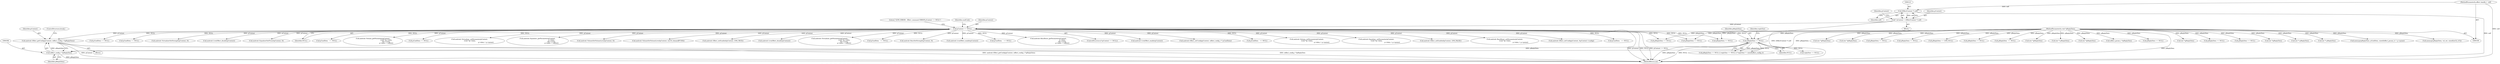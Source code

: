 digraph "0_Android_aeea52da00d210587fb3ed895de3d5f2e0264c88_4@pointer" {
"1000303" [label="(Call,android::Effect_getConfig(pContext, (effect_config_t *)pReplyData))"];
"1000153" [label="(Call,pContext == NULL)"];
"1000118" [label="(Call,* pContext = (EffectContext *) self)"];
"1000120" [label="(Call,(EffectContext *) self)"];
"1000110" [label="(MethodParameterIn,effect_handle_t  self)"];
"1000305" [label="(Call,(effect_config_t *)pReplyData)"];
"1000285" [label="(Call,pReplyData == NULL)"];
"1000115" [label="(MethodParameterIn,void *pReplyData)"];
"1000285" [label="(Call,pReplyData == NULL)"];
"1000327" [label="(Call,pCmdData == NULL)"];
"1001108" [label="(Call,pCmdData == NULL)"];
"1000307" [label="(Identifier,pReplyData)"];
"1000870" [label="(Call,(int *)pReplyData)"];
"1000287" [label="(Identifier,NULL)"];
"1000771" [label="(Call,pReplyData == NULL)"];
"1000345" [label="(Call,pReplyData == NULL)"];
"1000797" [label="(Call,(int *)pReplyData)"];
"1000122" [label="(Identifier,self)"];
"1000191" [label="(Call,(int *) pReplyData)"];
"1000273" [label="(Call,(int *) pReplyData)"];
"1000367" [label="(Call,memcpy(pReplyData, pCmdData, sizeof(effect_param_t) + p->psize))"];
"1001193" [label="(Call,memcpy(pReplyData, vol_ret, sizeof(int32_t)*2))"];
"1000212" [label="(Call,android::VirtualizerSetStrength(pContext, 0))"];
"1001036" [label="(Call,android::LvmEffect_disable(pContext))"];
"1000222" [label="(Call,android::EqualizerSetPreset(pContext, 0))"];
"1000303" [label="(Call,android::Effect_getConfig(pContext, (effect_config_t *)pReplyData))"];
"1000155" [label="(Identifier,NULL)"];
"1000604" [label="(Call,pCmdData   == NULL)"];
"1000284" [label="(Call,pReplyData == NULL || replySize == NULL || *replySize != sizeof(effect_config_t))"];
"1000840" [label="(Call,(int *)pReplyData)"];
"1000485" [label="(Call,android::Volume_getParameter(pContext,\n                                                          (void *)p->data,\n                                                          &p->vsize,\n                                                          p->data + voffset))"];
"1000695" [label="(Call,pCmdData == NULL)"];
"1000110" [label="(MethodParameterIn,effect_handle_t  self)"];
"1000286" [label="(Identifier,pReplyData)"];
"1000305" [label="(Call,(effect_config_t *)pReplyData)"];
"1000120" [label="(Call,(EffectContext *) self)"];
"1000733" [label="(Call,(int *)pReplyData)"];
"1000164" [label="(Block,)"];
"1000119" [label="(Identifier,pContext)"];
"1000118" [label="(Call,* pContext = (EffectContext *) self)"];
"1000672" [label="(Call,android::Virtualizer_setParameter(pContext,\n (void *)p->data,\n                                                                       p->data + p->psize))"];
"1000820" [label="(Call,pReplyData == NULL)"];
"1000290" [label="(Identifier,replySize)"];
"1000308" [label="(ControlStructure,break;)"];
"1000289" [label="(Call,replySize == NULL)"];
"1000460" [label="(Call,android::Equalizer_getParameter(pContext,\n                                                             p->data,\n                                                             &p->vsize,\n                                                             p->data + voffset))"];
"1000237" [label="(Call,android::VolumeSetVolumeLevel(pContext, 0))"];
"1000153" [label="(Call,pContext == NULL)"];
"1001200" [label="(Call,android::VolumeSetVolumeLevel(pContext, (int16_t)(maxdB*100)))"];
"1000707" [label="(Call,pReplyData == NULL)"];
"1000539" [label="(Call,pReplyData == NULL)"];
"1001101" [label="(Call,pReplyData == LVM_NULL)"];
"1000843" [label="(Call,android::Effect_setEnabled(pContext, LVM_TRUE))"];
"1000950" [label="(Call,android::LvmEffect_disable(pContext))"];
"1000127" [label="(Identifier,pContext)"];
"1000433" [label="(Call,android::Virtualizer_getParameter(pContext,\n                                                               (void *)p->data,\n                                                               &p->vsize,\n                                                               p->data + voffset))"];
"1000304" [label="(Identifier,pContext)"];
"1000168" [label="(Call,pReplyData == NULL)"];
"1000630" [label="(Call,pReplyData == NULL)"];
"1000163" [label="(Identifier,cmdCode)"];
"1000882" [label="(Call,pCmdData   == NULL)"];
"1000850" [label="(Call,pReplyData == NULL)"];
"1000202" [label="(Call,android::BassSetStrength(pContext, 0))"];
"1000982" [label="(Call,android::LvmEffect_enable(pContext))"];
"1000244" [label="(Call,pCmdData    == NULL)"];
"1000116" [label="(Block,)"];
"1000253" [label="(Call,pReplyData  == NULL)"];
"1000578" [label="(Call,(int *)pReplyData)"];
"1000154" [label="(Identifier,pContext)"];
"1001260" [label="(MethodReturn,int)"];
"1000115" [label="(MethodParameterIn,void *pReplyData)"];
"1000408" [label="(Call,android::BassBoost_getParameter(pContext,\n                                                             p->data,\n                                                             &p->vsize,\n                                                             p->data + voffset))"];
"1000152" [label="(ControlStructure,if (pContext == NULL))"];
"1001068" [label="(Call,android::LvmEffect_enable(pContext))"];
"1000276" [label="(Call,android::Effect_setConfig(pContext, (effect_config_t *) pCmdData))"];
"1000524" [label="(Call,pCmdData   == NULL)"];
"1000800" [label="(Call,android::Volume_setParameter(pContext,\n (void *)p->data,\n                                                                 p->data + p->psize))"];
"1000736" [label="(Call,android::Equalizer_setParameter(pContext,\n (void *)p->data,\n                                                                     p->data + p->psize))"];
"1000873" [label="(Call,android::Effect_setEnabled(pContext, LVM_FALSE))"];
"1000234" [label="(Call,(int *) pReplyData)"];
"1000669" [label="(Call,(int *)pReplyData)"];
"1000158" [label="(Literal,\"\tLVM_ERROR : Effect_command ERROR pContext == NULL\")"];
"1000581" [label="(Call,android::BassBoost_setParameter(pContext,\n (void *)p->data,\n                                                                    p->data + p->psize))"];
"1000378" [label="(Call,(effect_param_t *)pReplyData)"];
"1000310" [label="(Call,android::Effect_setConfig(pContext, &pContext->config))"];
"1001119" [label="(Call,pReplyData == NULL)"];
"1000759" [label="(Call,pCmdData   == NULL)"];
"1000303" -> "1000164"  [label="AST: "];
"1000303" -> "1000305"  [label="CFG: "];
"1000304" -> "1000303"  [label="AST: "];
"1000305" -> "1000303"  [label="AST: "];
"1000308" -> "1000303"  [label="CFG: "];
"1000303" -> "1001260"  [label="DDG: pContext"];
"1000303" -> "1001260"  [label="DDG: android::Effect_getConfig(pContext, (effect_config_t *)pReplyData)"];
"1000303" -> "1001260"  [label="DDG: (effect_config_t *)pReplyData"];
"1000153" -> "1000303"  [label="DDG: pContext"];
"1000305" -> "1000303"  [label="DDG: pReplyData"];
"1000153" -> "1000152"  [label="AST: "];
"1000153" -> "1000155"  [label="CFG: "];
"1000154" -> "1000153"  [label="AST: "];
"1000155" -> "1000153"  [label="AST: "];
"1000158" -> "1000153"  [label="CFG: "];
"1000163" -> "1000153"  [label="CFG: "];
"1000153" -> "1001260"  [label="DDG: NULL"];
"1000153" -> "1001260"  [label="DDG: pContext == NULL"];
"1000153" -> "1001260"  [label="DDG: pContext"];
"1000118" -> "1000153"  [label="DDG: pContext"];
"1000153" -> "1000168"  [label="DDG: NULL"];
"1000153" -> "1000202"  [label="DDG: pContext"];
"1000153" -> "1000212"  [label="DDG: pContext"];
"1000153" -> "1000222"  [label="DDG: pContext"];
"1000153" -> "1000237"  [label="DDG: pContext"];
"1000153" -> "1000244"  [label="DDG: NULL"];
"1000153" -> "1000276"  [label="DDG: pContext"];
"1000153" -> "1000285"  [label="DDG: NULL"];
"1000153" -> "1000310"  [label="DDG: pContext"];
"1000153" -> "1000327"  [label="DDG: NULL"];
"1000153" -> "1000408"  [label="DDG: pContext"];
"1000153" -> "1000433"  [label="DDG: pContext"];
"1000153" -> "1000460"  [label="DDG: pContext"];
"1000153" -> "1000485"  [label="DDG: pContext"];
"1000153" -> "1000524"  [label="DDG: NULL"];
"1000153" -> "1000581"  [label="DDG: pContext"];
"1000153" -> "1000604"  [label="DDG: NULL"];
"1000153" -> "1000672"  [label="DDG: pContext"];
"1000153" -> "1000695"  [label="DDG: NULL"];
"1000153" -> "1000736"  [label="DDG: pContext"];
"1000153" -> "1000759"  [label="DDG: NULL"];
"1000153" -> "1000800"  [label="DDG: pContext"];
"1000153" -> "1000820"  [label="DDG: NULL"];
"1000153" -> "1000843"  [label="DDG: pContext"];
"1000153" -> "1000850"  [label="DDG: NULL"];
"1000153" -> "1000873"  [label="DDG: pContext"];
"1000153" -> "1000882"  [label="DDG: NULL"];
"1000153" -> "1000950"  [label="DDG: pContext"];
"1000153" -> "1000982"  [label="DDG: pContext"];
"1000153" -> "1001036"  [label="DDG: pContext"];
"1000153" -> "1001068"  [label="DDG: pContext"];
"1000153" -> "1001108"  [label="DDG: NULL"];
"1000153" -> "1001200"  [label="DDG: pContext"];
"1000118" -> "1000116"  [label="AST: "];
"1000118" -> "1000120"  [label="CFG: "];
"1000119" -> "1000118"  [label="AST: "];
"1000120" -> "1000118"  [label="AST: "];
"1000127" -> "1000118"  [label="CFG: "];
"1000118" -> "1001260"  [label="DDG: (EffectContext *) self"];
"1000120" -> "1000118"  [label="DDG: self"];
"1000120" -> "1000122"  [label="CFG: "];
"1000121" -> "1000120"  [label="AST: "];
"1000122" -> "1000120"  [label="AST: "];
"1000120" -> "1001260"  [label="DDG: self"];
"1000110" -> "1000120"  [label="DDG: self"];
"1000110" -> "1000109"  [label="AST: "];
"1000110" -> "1001260"  [label="DDG: self"];
"1000305" -> "1000307"  [label="CFG: "];
"1000306" -> "1000305"  [label="AST: "];
"1000307" -> "1000305"  [label="AST: "];
"1000305" -> "1001260"  [label="DDG: pReplyData"];
"1000285" -> "1000305"  [label="DDG: pReplyData"];
"1000115" -> "1000305"  [label="DDG: pReplyData"];
"1000285" -> "1000284"  [label="AST: "];
"1000285" -> "1000287"  [label="CFG: "];
"1000286" -> "1000285"  [label="AST: "];
"1000287" -> "1000285"  [label="AST: "];
"1000290" -> "1000285"  [label="CFG: "];
"1000284" -> "1000285"  [label="CFG: "];
"1000285" -> "1001260"  [label="DDG: pReplyData"];
"1000285" -> "1001260"  [label="DDG: NULL"];
"1000285" -> "1000284"  [label="DDG: pReplyData"];
"1000285" -> "1000284"  [label="DDG: NULL"];
"1000115" -> "1000285"  [label="DDG: pReplyData"];
"1000285" -> "1000289"  [label="DDG: NULL"];
"1000115" -> "1000109"  [label="AST: "];
"1000115" -> "1001260"  [label="DDG: pReplyData"];
"1000115" -> "1000168"  [label="DDG: pReplyData"];
"1000115" -> "1000191"  [label="DDG: pReplyData"];
"1000115" -> "1000234"  [label="DDG: pReplyData"];
"1000115" -> "1000253"  [label="DDG: pReplyData"];
"1000115" -> "1000273"  [label="DDG: pReplyData"];
"1000115" -> "1000345"  [label="DDG: pReplyData"];
"1000115" -> "1000367"  [label="DDG: pReplyData"];
"1000115" -> "1000378"  [label="DDG: pReplyData"];
"1000115" -> "1000539"  [label="DDG: pReplyData"];
"1000115" -> "1000578"  [label="DDG: pReplyData"];
"1000115" -> "1000630"  [label="DDG: pReplyData"];
"1000115" -> "1000669"  [label="DDG: pReplyData"];
"1000115" -> "1000707"  [label="DDG: pReplyData"];
"1000115" -> "1000733"  [label="DDG: pReplyData"];
"1000115" -> "1000771"  [label="DDG: pReplyData"];
"1000115" -> "1000797"  [label="DDG: pReplyData"];
"1000115" -> "1000820"  [label="DDG: pReplyData"];
"1000115" -> "1000840"  [label="DDG: pReplyData"];
"1000115" -> "1000850"  [label="DDG: pReplyData"];
"1000115" -> "1000870"  [label="DDG: pReplyData"];
"1000115" -> "1001101"  [label="DDG: pReplyData"];
"1000115" -> "1001119"  [label="DDG: pReplyData"];
"1000115" -> "1001193"  [label="DDG: pReplyData"];
}
